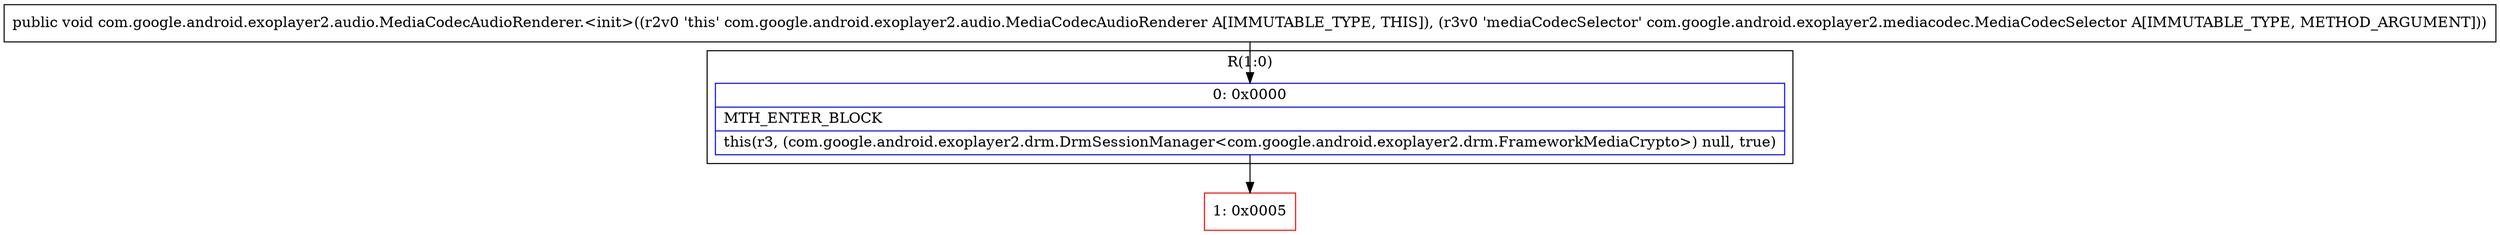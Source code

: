 digraph "CFG forcom.google.android.exoplayer2.audio.MediaCodecAudioRenderer.\<init\>(Lcom\/google\/android\/exoplayer2\/mediacodec\/MediaCodecSelector;)V" {
subgraph cluster_Region_1940299472 {
label = "R(1:0)";
node [shape=record,color=blue];
Node_0 [shape=record,label="{0\:\ 0x0000|MTH_ENTER_BLOCK\l|this(r3, (com.google.android.exoplayer2.drm.DrmSessionManager\<com.google.android.exoplayer2.drm.FrameworkMediaCrypto\>) null, true)\l}"];
}
Node_1 [shape=record,color=red,label="{1\:\ 0x0005}"];
MethodNode[shape=record,label="{public void com.google.android.exoplayer2.audio.MediaCodecAudioRenderer.\<init\>((r2v0 'this' com.google.android.exoplayer2.audio.MediaCodecAudioRenderer A[IMMUTABLE_TYPE, THIS]), (r3v0 'mediaCodecSelector' com.google.android.exoplayer2.mediacodec.MediaCodecSelector A[IMMUTABLE_TYPE, METHOD_ARGUMENT])) }"];
MethodNode -> Node_0;
Node_0 -> Node_1;
}

